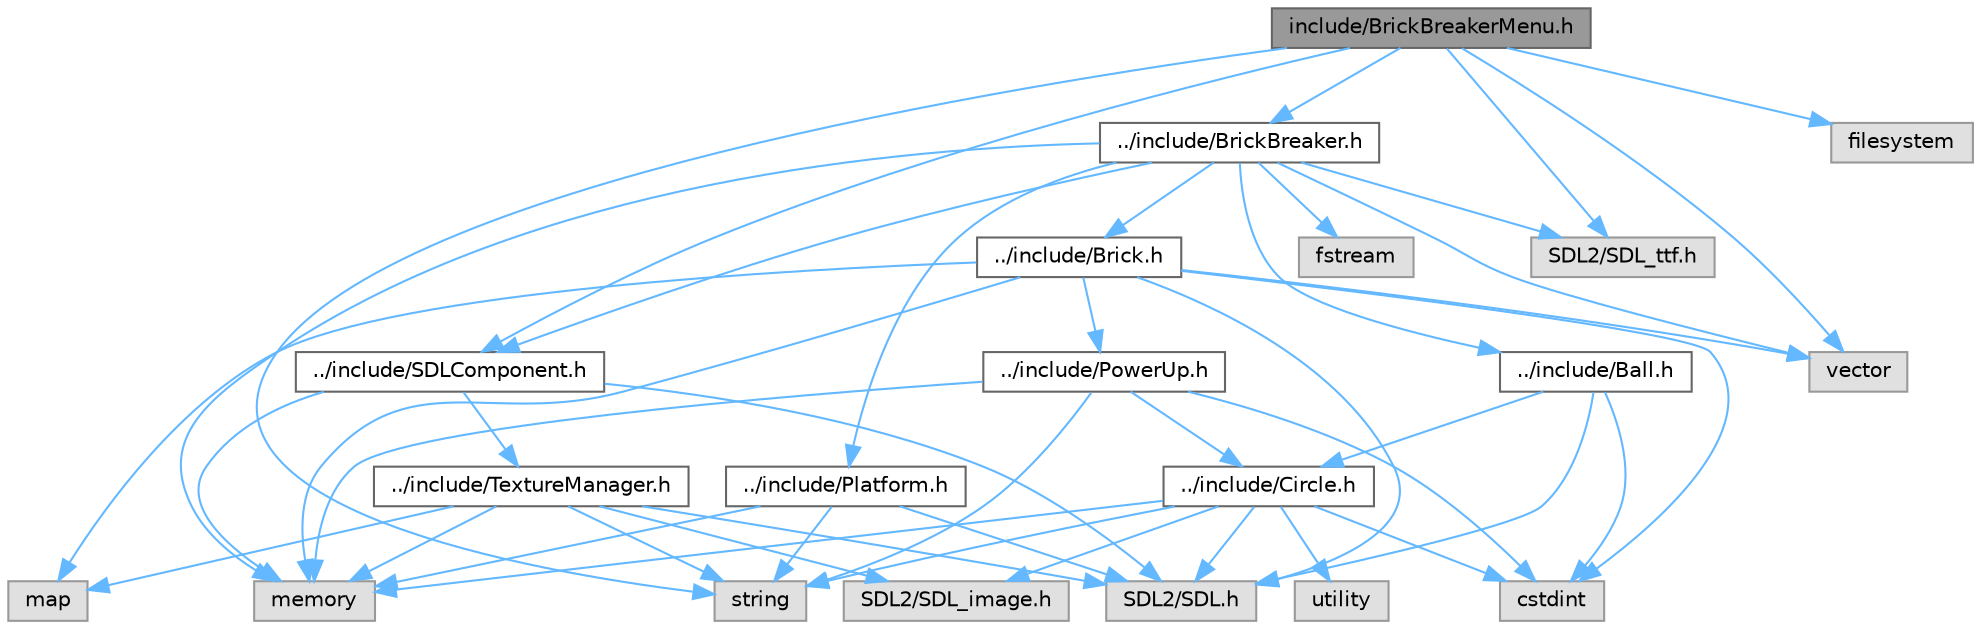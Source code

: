 digraph "include/BrickBreakerMenu.h"
{
 // INTERACTIVE_SVG=YES
 // LATEX_PDF_SIZE
  bgcolor="transparent";
  edge [fontname=Helvetica,fontsize=10,labelfontname=Helvetica,labelfontsize=10];
  node [fontname=Helvetica,fontsize=10,shape=box,height=0.2,width=0.4];
  Node1 [label="include/BrickBreakerMenu.h",height=0.2,width=0.4,color="gray40", fillcolor="grey60", style="filled", fontcolor="black",tooltip=" "];
  Node1 -> Node2 [color="steelblue1",style="solid"];
  Node2 [label="../include/SDLComponent.h",height=0.2,width=0.4,color="grey40", fillcolor="white", style="filled",URL="$SDLComponent_8h.html",tooltip=" "];
  Node2 -> Node3 [color="steelblue1",style="solid"];
  Node3 [label="SDL2/SDL.h",height=0.2,width=0.4,color="grey60", fillcolor="#E0E0E0", style="filled",tooltip=" "];
  Node2 -> Node4 [color="steelblue1",style="solid"];
  Node4 [label="memory",height=0.2,width=0.4,color="grey60", fillcolor="#E0E0E0", style="filled",tooltip=" "];
  Node2 -> Node5 [color="steelblue1",style="solid"];
  Node5 [label="../include/TextureManager.h",height=0.2,width=0.4,color="grey40", fillcolor="white", style="filled",URL="$TextureManager_8h.html",tooltip=" "];
  Node5 -> Node3 [color="steelblue1",style="solid"];
  Node5 -> Node6 [color="steelblue1",style="solid"];
  Node6 [label="SDL2/SDL_image.h",height=0.2,width=0.4,color="grey60", fillcolor="#E0E0E0", style="filled",tooltip=" "];
  Node5 -> Node7 [color="steelblue1",style="solid"];
  Node7 [label="map",height=0.2,width=0.4,color="grey60", fillcolor="#E0E0E0", style="filled",tooltip=" "];
  Node5 -> Node8 [color="steelblue1",style="solid"];
  Node8 [label="string",height=0.2,width=0.4,color="grey60", fillcolor="#E0E0E0", style="filled",tooltip=" "];
  Node5 -> Node4 [color="steelblue1",style="solid"];
  Node1 -> Node9 [color="steelblue1",style="solid"];
  Node9 [label="../include/BrickBreaker.h",height=0.2,width=0.4,color="grey40", fillcolor="white", style="filled",URL="$BrickBreaker_8h.html",tooltip=" "];
  Node9 -> Node2 [color="steelblue1",style="solid"];
  Node9 -> Node10 [color="steelblue1",style="solid"];
  Node10 [label="../include/Brick.h",height=0.2,width=0.4,color="grey40", fillcolor="white", style="filled",URL="$Brick_8h.html",tooltip=" "];
  Node10 -> Node3 [color="steelblue1",style="solid"];
  Node10 -> Node4 [color="steelblue1",style="solid"];
  Node10 -> Node11 [color="steelblue1",style="solid"];
  Node11 [label="vector",height=0.2,width=0.4,color="grey60", fillcolor="#E0E0E0", style="filled",tooltip=" "];
  Node10 -> Node7 [color="steelblue1",style="solid"];
  Node10 -> Node12 [color="steelblue1",style="solid"];
  Node12 [label="cstdint",height=0.2,width=0.4,color="grey60", fillcolor="#E0E0E0", style="filled",tooltip=" "];
  Node10 -> Node13 [color="steelblue1",style="solid"];
  Node13 [label="../include/PowerUp.h",height=0.2,width=0.4,color="grey40", fillcolor="white", style="filled",URL="$PowerUp_8h.html",tooltip=" "];
  Node13 -> Node12 [color="steelblue1",style="solid"];
  Node13 -> Node8 [color="steelblue1",style="solid"];
  Node13 -> Node4 [color="steelblue1",style="solid"];
  Node13 -> Node14 [color="steelblue1",style="solid"];
  Node14 [label="../include/Circle.h",height=0.2,width=0.4,color="grey40", fillcolor="white", style="filled",URL="$Circle_8h.html",tooltip=" "];
  Node14 -> Node15 [color="steelblue1",style="solid"];
  Node15 [label="utility",height=0.2,width=0.4,color="grey60", fillcolor="#E0E0E0", style="filled",tooltip=" "];
  Node14 -> Node12 [color="steelblue1",style="solid"];
  Node14 -> Node8 [color="steelblue1",style="solid"];
  Node14 -> Node4 [color="steelblue1",style="solid"];
  Node14 -> Node3 [color="steelblue1",style="solid"];
  Node14 -> Node6 [color="steelblue1",style="solid"];
  Node9 -> Node16 [color="steelblue1",style="solid"];
  Node16 [label="../include/Ball.h",height=0.2,width=0.4,color="grey40", fillcolor="white", style="filled",URL="$Ball_8h.html",tooltip=" "];
  Node16 -> Node12 [color="steelblue1",style="solid"];
  Node16 -> Node3 [color="steelblue1",style="solid"];
  Node16 -> Node14 [color="steelblue1",style="solid"];
  Node9 -> Node17 [color="steelblue1",style="solid"];
  Node17 [label="../include/Platform.h",height=0.2,width=0.4,color="grey40", fillcolor="white", style="filled",URL="$Platform_8h.html",tooltip=" "];
  Node17 -> Node3 [color="steelblue1",style="solid"];
  Node17 -> Node4 [color="steelblue1",style="solid"];
  Node17 -> Node8 [color="steelblue1",style="solid"];
  Node9 -> Node4 [color="steelblue1",style="solid"];
  Node9 -> Node11 [color="steelblue1",style="solid"];
  Node9 -> Node18 [color="steelblue1",style="solid"];
  Node18 [label="fstream",height=0.2,width=0.4,color="grey60", fillcolor="#E0E0E0", style="filled",tooltip=" "];
  Node9 -> Node19 [color="steelblue1",style="solid"];
  Node19 [label="SDL2/SDL_ttf.h",height=0.2,width=0.4,color="grey60", fillcolor="#E0E0E0", style="filled",tooltip=" "];
  Node1 -> Node11 [color="steelblue1",style="solid"];
  Node1 -> Node8 [color="steelblue1",style="solid"];
  Node1 -> Node20 [color="steelblue1",style="solid"];
  Node20 [label="filesystem",height=0.2,width=0.4,color="grey60", fillcolor="#E0E0E0", style="filled",tooltip=" "];
  Node1 -> Node19 [color="steelblue1",style="solid"];
}
